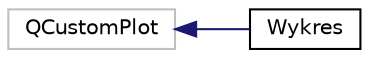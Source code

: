 digraph "Graphical Class Hierarchy"
{
  edge [fontname="Helvetica",fontsize="10",labelfontname="Helvetica",labelfontsize="10"];
  node [fontname="Helvetica",fontsize="10",shape=record];
  rankdir="LR";
  Node1 [label="QCustomPlot",height=0.2,width=0.4,color="grey75", fillcolor="white", style="filled"];
  Node1 -> Node2 [dir="back",color="midnightblue",fontsize="10",style="solid",fontname="Helvetica"];
  Node2 [label="Wykres",height=0.2,width=0.4,color="black", fillcolor="white", style="filled",URL="$class_wykres.html",tooltip="Widget sluzacy do rysowania wykresow na postawie danych wczytanych z wektorów. "];
}
